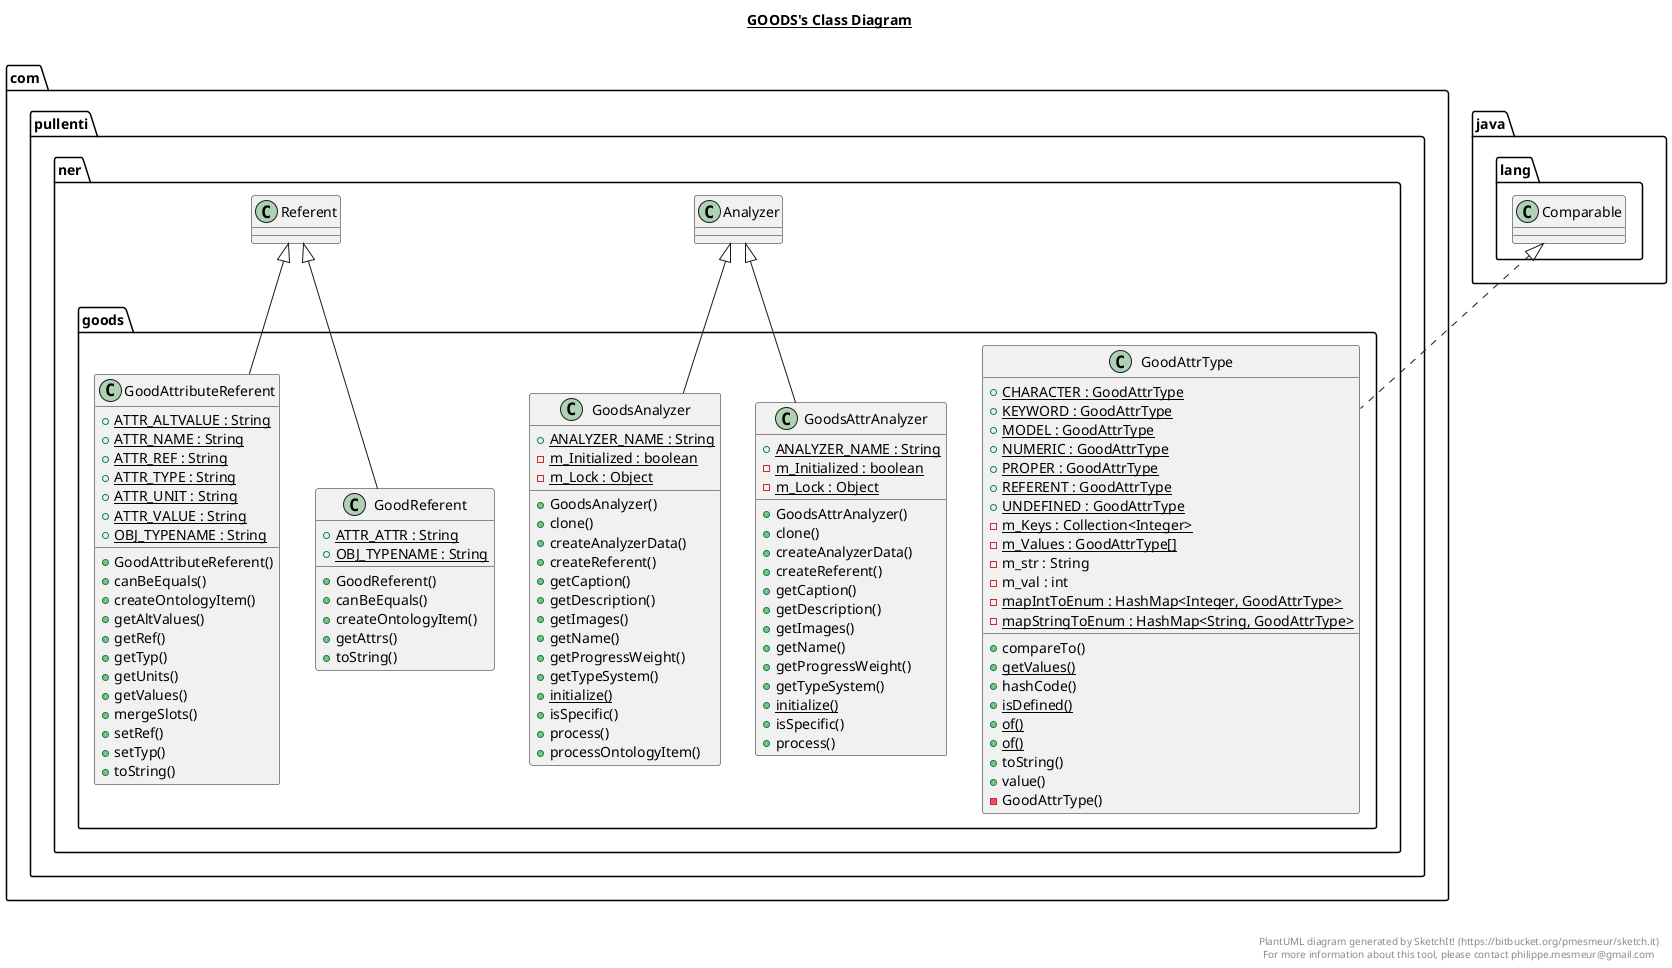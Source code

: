 @startuml

title __GOODS's Class Diagram__\n

  namespace com.pullenti.ner {
    namespace goods {
      class com.pullenti.ner.goods.GoodAttrType {
          {static} + CHARACTER : GoodAttrType
          {static} + KEYWORD : GoodAttrType
          {static} + MODEL : GoodAttrType
          {static} + NUMERIC : GoodAttrType
          {static} + PROPER : GoodAttrType
          {static} + REFERENT : GoodAttrType
          {static} + UNDEFINED : GoodAttrType
          {static} - m_Keys : Collection<Integer>
          {static} - m_Values : GoodAttrType[]
          - m_str : String
          - m_val : int
          {static} - mapIntToEnum : HashMap<Integer, GoodAttrType>
          {static} - mapStringToEnum : HashMap<String, GoodAttrType>
          + compareTo()
          {static} + getValues()
          + hashCode()
          {static} + isDefined()
          {static} + of()
          {static} + of()
          + toString()
          + value()
          - GoodAttrType()
      }
    }
  }
  

  namespace com.pullenti.ner {
    namespace goods {
      class com.pullenti.ner.goods.GoodAttributeReferent {
          {static} + ATTR_ALTVALUE : String
          {static} + ATTR_NAME : String
          {static} + ATTR_REF : String
          {static} + ATTR_TYPE : String
          {static} + ATTR_UNIT : String
          {static} + ATTR_VALUE : String
          {static} + OBJ_TYPENAME : String
          + GoodAttributeReferent()
          + canBeEquals()
          + createOntologyItem()
          + getAltValues()
          + getRef()
          + getTyp()
          + getUnits()
          + getValues()
          + mergeSlots()
          + setRef()
          + setTyp()
          + toString()
      }
    }
  }
  

  namespace com.pullenti.ner {
    namespace goods {
      class com.pullenti.ner.goods.GoodReferent {
          {static} + ATTR_ATTR : String
          {static} + OBJ_TYPENAME : String
          + GoodReferent()
          + canBeEquals()
          + createOntologyItem()
          + getAttrs()
          + toString()
      }
    }
  }
  

  namespace com.pullenti.ner {
    namespace goods {
      class com.pullenti.ner.goods.GoodsAnalyzer {
          {static} + ANALYZER_NAME : String
          {static} - m_Initialized : boolean
          {static} - m_Lock : Object
          + GoodsAnalyzer()
          + clone()
          + createAnalyzerData()
          + createReferent()
          + getCaption()
          + getDescription()
          + getImages()
          + getName()
          + getProgressWeight()
          + getTypeSystem()
          {static} + initialize()
          + isSpecific()
          + process()
          + processOntologyItem()
      }
    }
  }
  

  namespace com.pullenti.ner {
    namespace goods {
      class com.pullenti.ner.goods.GoodsAttrAnalyzer {
          {static} + ANALYZER_NAME : String
          {static} - m_Initialized : boolean
          {static} - m_Lock : Object
          + GoodsAttrAnalyzer()
          + clone()
          + createAnalyzerData()
          + createReferent()
          + getCaption()
          + getDescription()
          + getImages()
          + getName()
          + getProgressWeight()
          + getTypeSystem()
          {static} + initialize()
          + isSpecific()
          + process()
      }
    }
  }
  

  com.pullenti.ner.goods.GoodAttrType .up.|> java.lang.Comparable
  com.pullenti.ner.goods.GoodAttributeReferent -up-|> com.pullenti.ner.Referent
  com.pullenti.ner.goods.GoodReferent -up-|> com.pullenti.ner.Referent
  com.pullenti.ner.goods.GoodsAnalyzer -up-|> com.pullenti.ner.Analyzer
  com.pullenti.ner.goods.GoodsAttrAnalyzer -up-|> com.pullenti.ner.Analyzer


right footer


PlantUML diagram generated by SketchIt! (https://bitbucket.org/pmesmeur/sketch.it)
For more information about this tool, please contact philippe.mesmeur@gmail.com
endfooter

@enduml
